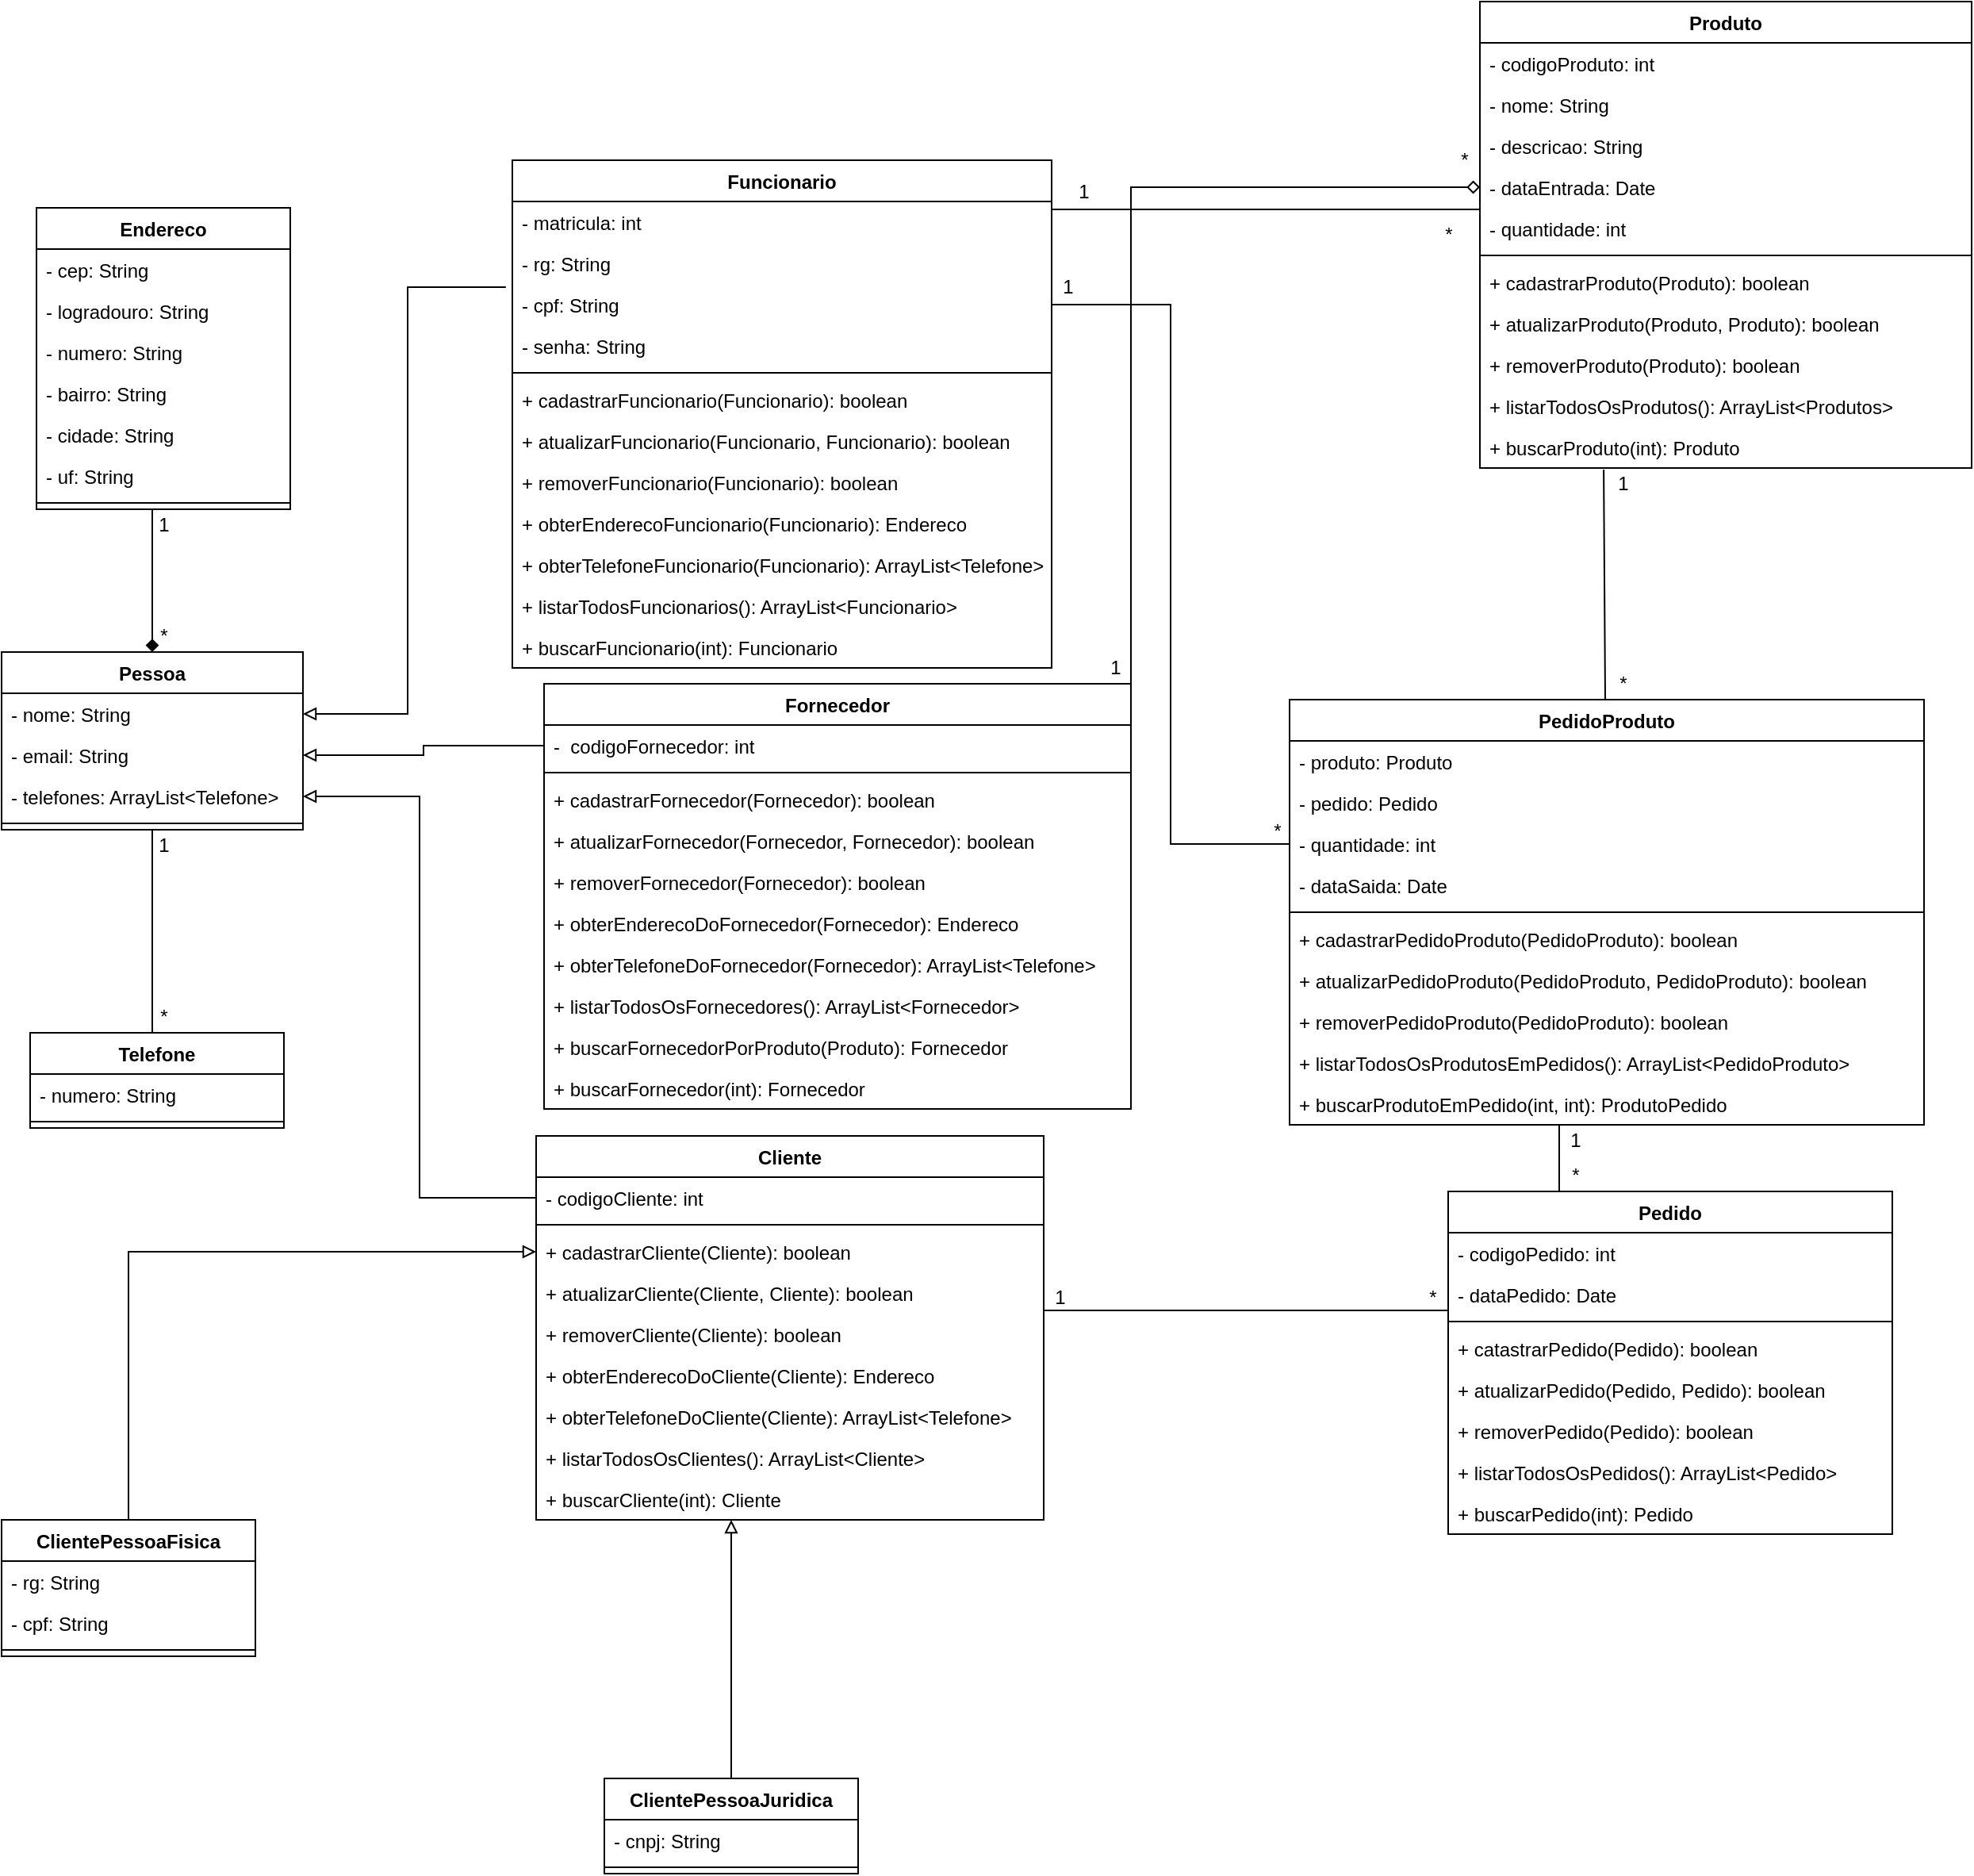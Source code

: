 <mxfile version="13.0.1" type="device"><diagram id="Qy1ExSLmkuZpyOyvGVeQ" name="Page-1"><mxGraphModel dx="868" dy="1651" grid="1" gridSize="10" guides="1" tooltips="1" connect="1" arrows="1" fold="1" page="1" pageScale="1" pageWidth="827" pageHeight="1169" math="0" shadow="0"><root><mxCell id="0"/><mxCell id="1" parent="0"/><mxCell id="1hrSHwKB64v9kqq3bJZX-1" value="Endereco" style="swimlane;fontStyle=1;align=center;verticalAlign=top;childLayout=stackLayout;horizontal=1;startSize=26;horizontalStack=0;resizeParent=1;resizeParentMax=0;resizeLast=0;collapsible=1;marginBottom=0;" vertex="1" parent="1"><mxGeometry x="40" y="40" width="160" height="190" as="geometry"/></mxCell><mxCell id="1hrSHwKB64v9kqq3bJZX-2" value="- cep: String" style="text;strokeColor=none;fillColor=none;align=left;verticalAlign=top;spacingLeft=4;spacingRight=4;overflow=hidden;rotatable=0;points=[[0,0.5],[1,0.5]];portConstraint=eastwest;" vertex="1" parent="1hrSHwKB64v9kqq3bJZX-1"><mxGeometry y="26" width="160" height="26" as="geometry"/></mxCell><mxCell id="1hrSHwKB64v9kqq3bJZX-6" value="- logradouro: String" style="text;strokeColor=none;fillColor=none;align=left;verticalAlign=top;spacingLeft=4;spacingRight=4;overflow=hidden;rotatable=0;points=[[0,0.5],[1,0.5]];portConstraint=eastwest;" vertex="1" parent="1hrSHwKB64v9kqq3bJZX-1"><mxGeometry y="52" width="160" height="26" as="geometry"/></mxCell><mxCell id="1hrSHwKB64v9kqq3bJZX-7" value="- numero: String" style="text;strokeColor=none;fillColor=none;align=left;verticalAlign=top;spacingLeft=4;spacingRight=4;overflow=hidden;rotatable=0;points=[[0,0.5],[1,0.5]];portConstraint=eastwest;" vertex="1" parent="1hrSHwKB64v9kqq3bJZX-1"><mxGeometry y="78" width="160" height="26" as="geometry"/></mxCell><mxCell id="1hrSHwKB64v9kqq3bJZX-8" value="- bairro: String" style="text;strokeColor=none;fillColor=none;align=left;verticalAlign=top;spacingLeft=4;spacingRight=4;overflow=hidden;rotatable=0;points=[[0,0.5],[1,0.5]];portConstraint=eastwest;" vertex="1" parent="1hrSHwKB64v9kqq3bJZX-1"><mxGeometry y="104" width="160" height="26" as="geometry"/></mxCell><mxCell id="1hrSHwKB64v9kqq3bJZX-9" value="- cidade: String" style="text;strokeColor=none;fillColor=none;align=left;verticalAlign=top;spacingLeft=4;spacingRight=4;overflow=hidden;rotatable=0;points=[[0,0.5],[1,0.5]];portConstraint=eastwest;" vertex="1" parent="1hrSHwKB64v9kqq3bJZX-1"><mxGeometry y="130" width="160" height="26" as="geometry"/></mxCell><mxCell id="1hrSHwKB64v9kqq3bJZX-5" value="- uf: String" style="text;strokeColor=none;fillColor=none;align=left;verticalAlign=top;spacingLeft=4;spacingRight=4;overflow=hidden;rotatable=0;points=[[0,0.5],[1,0.5]];portConstraint=eastwest;" vertex="1" parent="1hrSHwKB64v9kqq3bJZX-1"><mxGeometry y="156" width="160" height="26" as="geometry"/></mxCell><mxCell id="1hrSHwKB64v9kqq3bJZX-3" value="" style="line;strokeWidth=1;fillColor=none;align=left;verticalAlign=middle;spacingTop=-1;spacingLeft=3;spacingRight=3;rotatable=0;labelPosition=right;points=[];portConstraint=eastwest;" vertex="1" parent="1hrSHwKB64v9kqq3bJZX-1"><mxGeometry y="182" width="160" height="8" as="geometry"/></mxCell><mxCell id="1hrSHwKB64v9kqq3bJZX-20" style="edgeStyle=orthogonalEdgeStyle;rounded=0;orthogonalLoop=1;jettySize=auto;html=1;exitX=0.5;exitY=0;exitDx=0;exitDy=0;entryX=0.5;entryY=1;entryDx=0;entryDy=0;startArrow=diamond;startFill=1;endArrow=none;endFill=0;" edge="1" parent="1" source="1hrSHwKB64v9kqq3bJZX-10" target="1hrSHwKB64v9kqq3bJZX-1"><mxGeometry relative="1" as="geometry"><mxPoint x="112.96" y="256" as="targetPoint"/><Array as="points"><mxPoint x="113" y="230"/></Array></mxGeometry></mxCell><mxCell id="1hrSHwKB64v9kqq3bJZX-21" style="edgeStyle=orthogonalEdgeStyle;rounded=0;orthogonalLoop=1;jettySize=auto;html=1;exitX=0.5;exitY=0;exitDx=0;exitDy=0;entryX=0.5;entryY=1;entryDx=0;entryDy=0;startArrow=none;startFill=0;endArrow=none;endFill=0;" edge="1" parent="1" source="1hrSHwKB64v9kqq3bJZX-16" target="1hrSHwKB64v9kqq3bJZX-10"><mxGeometry relative="1" as="geometry"><mxPoint x="116.04" y="458.988" as="targetPoint"/><Array as="points"><mxPoint x="113" y="560"/></Array></mxGeometry></mxCell><mxCell id="1hrSHwKB64v9kqq3bJZX-22" value="Funcionario" style="swimlane;fontStyle=1;align=center;verticalAlign=top;childLayout=stackLayout;horizontal=1;startSize=26;horizontalStack=0;resizeParent=1;resizeParentMax=0;resizeLast=0;collapsible=1;marginBottom=0;" vertex="1" parent="1"><mxGeometry x="340" y="10" width="340" height="320" as="geometry"/></mxCell><mxCell id="1hrSHwKB64v9kqq3bJZX-23" value="- matricula: int" style="text;strokeColor=none;fillColor=none;align=left;verticalAlign=top;spacingLeft=4;spacingRight=4;overflow=hidden;rotatable=0;points=[[0,0.5],[1,0.5]];portConstraint=eastwest;" vertex="1" parent="1hrSHwKB64v9kqq3bJZX-22"><mxGeometry y="26" width="340" height="26" as="geometry"/></mxCell><mxCell id="1hrSHwKB64v9kqq3bJZX-28" value="- rg: String" style="text;strokeColor=none;fillColor=none;align=left;verticalAlign=top;spacingLeft=4;spacingRight=4;overflow=hidden;rotatable=0;points=[[0,0.5],[1,0.5]];portConstraint=eastwest;" vertex="1" parent="1hrSHwKB64v9kqq3bJZX-22"><mxGeometry y="52" width="340" height="26" as="geometry"/></mxCell><mxCell id="1hrSHwKB64v9kqq3bJZX-27" value="- cpf: String" style="text;strokeColor=none;fillColor=none;align=left;verticalAlign=top;spacingLeft=4;spacingRight=4;overflow=hidden;rotatable=0;points=[[0,0.5],[1,0.5]];portConstraint=eastwest;" vertex="1" parent="1hrSHwKB64v9kqq3bJZX-22"><mxGeometry y="78" width="340" height="26" as="geometry"/></mxCell><mxCell id="1hrSHwKB64v9kqq3bJZX-26" value="- senha: String" style="text;strokeColor=none;fillColor=none;align=left;verticalAlign=top;spacingLeft=4;spacingRight=4;overflow=hidden;rotatable=0;points=[[0,0.5],[1,0.5]];portConstraint=eastwest;" vertex="1" parent="1hrSHwKB64v9kqq3bJZX-22"><mxGeometry y="104" width="340" height="26" as="geometry"/></mxCell><mxCell id="1hrSHwKB64v9kqq3bJZX-24" value="" style="line;strokeWidth=1;fillColor=none;align=left;verticalAlign=middle;spacingTop=-1;spacingLeft=3;spacingRight=3;rotatable=0;labelPosition=right;points=[];portConstraint=eastwest;" vertex="1" parent="1hrSHwKB64v9kqq3bJZX-22"><mxGeometry y="130" width="340" height="8" as="geometry"/></mxCell><mxCell id="1hrSHwKB64v9kqq3bJZX-25" value="+ cadastrarFuncionario(Funcionario): boolean" style="text;strokeColor=none;fillColor=none;align=left;verticalAlign=top;spacingLeft=4;spacingRight=4;overflow=hidden;rotatable=0;points=[[0,0.5],[1,0.5]];portConstraint=eastwest;" vertex="1" parent="1hrSHwKB64v9kqq3bJZX-22"><mxGeometry y="138" width="340" height="26" as="geometry"/></mxCell><mxCell id="1hrSHwKB64v9kqq3bJZX-83" value="+ atualizarFuncionario(Funcionario, Funcionario): boolean" style="text;strokeColor=none;fillColor=none;align=left;verticalAlign=top;spacingLeft=4;spacingRight=4;overflow=hidden;rotatable=0;points=[[0,0.5],[1,0.5]];portConstraint=eastwest;" vertex="1" parent="1hrSHwKB64v9kqq3bJZX-22"><mxGeometry y="164" width="340" height="26" as="geometry"/></mxCell><mxCell id="1hrSHwKB64v9kqq3bJZX-85" value="+ removerFuncionario(Funcionario): boolean" style="text;strokeColor=none;fillColor=none;align=left;verticalAlign=top;spacingLeft=4;spacingRight=4;overflow=hidden;rotatable=0;points=[[0,0.5],[1,0.5]];portConstraint=eastwest;" vertex="1" parent="1hrSHwKB64v9kqq3bJZX-22"><mxGeometry y="190" width="340" height="26" as="geometry"/></mxCell><mxCell id="1hrSHwKB64v9kqq3bJZX-84" value="+ obterEnderecoFuncionario(Funcionario): Endereco" style="text;strokeColor=none;fillColor=none;align=left;verticalAlign=top;spacingLeft=4;spacingRight=4;overflow=hidden;rotatable=0;points=[[0,0.5],[1,0.5]];portConstraint=eastwest;" vertex="1" parent="1hrSHwKB64v9kqq3bJZX-22"><mxGeometry y="216" width="340" height="26" as="geometry"/></mxCell><mxCell id="1hrSHwKB64v9kqq3bJZX-86" value="+ obterTelefoneFuncionario(Funcionario): ArrayList&lt;Telefone&gt;" style="text;strokeColor=none;fillColor=none;align=left;verticalAlign=top;spacingLeft=4;spacingRight=4;overflow=hidden;rotatable=0;points=[[0,0.5],[1,0.5]];portConstraint=eastwest;" vertex="1" parent="1hrSHwKB64v9kqq3bJZX-22"><mxGeometry y="242" width="340" height="26" as="geometry"/></mxCell><mxCell id="1hrSHwKB64v9kqq3bJZX-87" value="+ listarTodosFuncionarios(): ArrayList&lt;Funcionario&gt;" style="text;strokeColor=none;fillColor=none;align=left;verticalAlign=top;spacingLeft=4;spacingRight=4;overflow=hidden;rotatable=0;points=[[0,0.5],[1,0.5]];portConstraint=eastwest;" vertex="1" parent="1hrSHwKB64v9kqq3bJZX-22"><mxGeometry y="268" width="340" height="26" as="geometry"/></mxCell><mxCell id="1hrSHwKB64v9kqq3bJZX-88" value="+ buscarFuncionario(int): Funcionario" style="text;strokeColor=none;fillColor=none;align=left;verticalAlign=top;spacingLeft=4;spacingRight=4;overflow=hidden;rotatable=0;points=[[0,0.5],[1,0.5]];portConstraint=eastwest;" vertex="1" parent="1hrSHwKB64v9kqq3bJZX-22"><mxGeometry y="294" width="340" height="26" as="geometry"/></mxCell><mxCell id="1hrSHwKB64v9kqq3bJZX-16" value="Telefone" style="swimlane;fontStyle=1;align=center;verticalAlign=top;childLayout=stackLayout;horizontal=1;startSize=26;horizontalStack=0;resizeParent=1;resizeParentMax=0;resizeLast=0;collapsible=1;marginBottom=0;" vertex="1" parent="1"><mxGeometry x="36" y="560" width="160" height="60" as="geometry"/></mxCell><mxCell id="1hrSHwKB64v9kqq3bJZX-17" value="- numero: String" style="text;strokeColor=none;fillColor=none;align=left;verticalAlign=top;spacingLeft=4;spacingRight=4;overflow=hidden;rotatable=0;points=[[0,0.5],[1,0.5]];portConstraint=eastwest;" vertex="1" parent="1hrSHwKB64v9kqq3bJZX-16"><mxGeometry y="26" width="160" height="26" as="geometry"/></mxCell><mxCell id="1hrSHwKB64v9kqq3bJZX-18" value="" style="line;strokeWidth=1;fillColor=none;align=left;verticalAlign=middle;spacingTop=-1;spacingLeft=3;spacingRight=3;rotatable=0;labelPosition=right;points=[];portConstraint=eastwest;" vertex="1" parent="1hrSHwKB64v9kqq3bJZX-16"><mxGeometry y="52" width="160" height="8" as="geometry"/></mxCell><mxCell id="1hrSHwKB64v9kqq3bJZX-10" value="Pessoa" style="swimlane;fontStyle=1;align=center;verticalAlign=top;childLayout=stackLayout;horizontal=1;startSize=26;horizontalStack=0;resizeParent=1;resizeParentMax=0;resizeLast=0;collapsible=1;marginBottom=0;" vertex="1" parent="1"><mxGeometry x="18" y="320" width="190" height="112" as="geometry"/></mxCell><mxCell id="1hrSHwKB64v9kqq3bJZX-15" value="- nome: String" style="text;strokeColor=none;fillColor=none;align=left;verticalAlign=top;spacingLeft=4;spacingRight=4;overflow=hidden;rotatable=0;points=[[0,0.5],[1,0.5]];portConstraint=eastwest;" vertex="1" parent="1hrSHwKB64v9kqq3bJZX-10"><mxGeometry y="26" width="190" height="26" as="geometry"/></mxCell><mxCell id="1hrSHwKB64v9kqq3bJZX-14" value="- email: String" style="text;strokeColor=none;fillColor=none;align=left;verticalAlign=top;spacingLeft=4;spacingRight=4;overflow=hidden;rotatable=0;points=[[0,0.5],[1,0.5]];portConstraint=eastwest;" vertex="1" parent="1hrSHwKB64v9kqq3bJZX-10"><mxGeometry y="52" width="190" height="26" as="geometry"/></mxCell><mxCell id="1hrSHwKB64v9kqq3bJZX-11" value="- telefones: ArrayList&lt;Telefone&gt;" style="text;strokeColor=none;fillColor=none;align=left;verticalAlign=top;spacingLeft=4;spacingRight=4;overflow=hidden;rotatable=0;points=[[0,0.5],[1,0.5]];portConstraint=eastwest;" vertex="1" parent="1hrSHwKB64v9kqq3bJZX-10"><mxGeometry y="78" width="190" height="26" as="geometry"/></mxCell><mxCell id="1hrSHwKB64v9kqq3bJZX-12" value="" style="line;strokeWidth=1;fillColor=none;align=left;verticalAlign=middle;spacingTop=-1;spacingLeft=3;spacingRight=3;rotatable=0;labelPosition=right;points=[];portConstraint=eastwest;" vertex="1" parent="1hrSHwKB64v9kqq3bJZX-10"><mxGeometry y="104" width="190" height="8" as="geometry"/></mxCell><mxCell id="1hrSHwKB64v9kqq3bJZX-49" style="edgeStyle=orthogonalEdgeStyle;rounded=0;orthogonalLoop=1;jettySize=auto;html=1;exitX=0.5;exitY=0;exitDx=0;exitDy=0;entryX=0;entryY=0.5;entryDx=0;entryDy=0;startArrow=none;startFill=0;endArrow=block;endFill=0;" edge="1" parent="1" source="1hrSHwKB64v9kqq3bJZX-37" target="1hrSHwKB64v9kqq3bJZX-36"><mxGeometry relative="1" as="geometry"/></mxCell><mxCell id="1hrSHwKB64v9kqq3bJZX-50" style="edgeStyle=orthogonalEdgeStyle;rounded=0;orthogonalLoop=1;jettySize=auto;html=1;exitX=0.5;exitY=0;exitDx=0;exitDy=0;startArrow=none;startFill=0;endArrow=block;endFill=0;" edge="1" parent="1" source="1hrSHwKB64v9kqq3bJZX-41" target="1hrSHwKB64v9kqq3bJZX-82"><mxGeometry relative="1" as="geometry"><mxPoint x="510" y="620" as="targetPoint"/><Array as="points"><mxPoint x="478" y="970"/><mxPoint x="478" y="970"/></Array></mxGeometry></mxCell><mxCell id="1hrSHwKB64v9kqq3bJZX-46" style="edgeStyle=orthogonalEdgeStyle;rounded=0;orthogonalLoop=1;jettySize=auto;html=1;exitX=1;exitY=0.5;exitDx=0;exitDy=0;startArrow=block;startFill=0;endArrow=none;endFill=0;" edge="1" parent="1" source="1hrSHwKB64v9kqq3bJZX-14" target="1hrSHwKB64v9kqq3bJZX-30"><mxGeometry relative="1" as="geometry"/></mxCell><mxCell id="1hrSHwKB64v9kqq3bJZX-47" style="edgeStyle=orthogonalEdgeStyle;rounded=0;orthogonalLoop=1;jettySize=auto;html=1;exitX=1;exitY=0.5;exitDx=0;exitDy=0;entryX=-0.012;entryY=0.077;entryDx=0;entryDy=0;entryPerimeter=0;startArrow=block;startFill=0;endArrow=none;endFill=0;" edge="1" parent="1" source="1hrSHwKB64v9kqq3bJZX-15" target="1hrSHwKB64v9kqq3bJZX-27"><mxGeometry relative="1" as="geometry"/></mxCell><mxCell id="1hrSHwKB64v9kqq3bJZX-48" style="edgeStyle=orthogonalEdgeStyle;rounded=0;orthogonalLoop=1;jettySize=auto;html=1;exitX=1;exitY=0.5;exitDx=0;exitDy=0;startArrow=block;startFill=0;endArrow=none;endFill=0;" edge="1" parent="1" source="1hrSHwKB64v9kqq3bJZX-11" target="1hrSHwKB64v9kqq3bJZX-34"><mxGeometry relative="1" as="geometry"/></mxCell><mxCell id="1hrSHwKB64v9kqq3bJZX-96" style="edgeStyle=orthogonalEdgeStyle;rounded=0;orthogonalLoop=1;jettySize=auto;html=1;exitX=1;exitY=0;exitDx=0;exitDy=0;entryX=0;entryY=0.5;entryDx=0;entryDy=0;startArrow=none;startFill=0;endArrow=diamond;endFill=0;" edge="1" parent="1" source="1hrSHwKB64v9kqq3bJZX-29" target="1hrSHwKB64v9kqq3bJZX-57"><mxGeometry relative="1" as="geometry"/></mxCell><mxCell id="1hrSHwKB64v9kqq3bJZX-29" value="Fornecedor" style="swimlane;fontStyle=1;align=center;verticalAlign=top;childLayout=stackLayout;horizontal=1;startSize=26;horizontalStack=0;resizeParent=1;resizeParentMax=0;resizeLast=0;collapsible=1;marginBottom=0;" vertex="1" parent="1"><mxGeometry x="360" y="340" width="370" height="268" as="geometry"/></mxCell><mxCell id="1hrSHwKB64v9kqq3bJZX-30" value="-  codigoFornecedor: int" style="text;strokeColor=none;fillColor=none;align=left;verticalAlign=top;spacingLeft=4;spacingRight=4;overflow=hidden;rotatable=0;points=[[0,0.5],[1,0.5]];portConstraint=eastwest;" vertex="1" parent="1hrSHwKB64v9kqq3bJZX-29"><mxGeometry y="26" width="370" height="26" as="geometry"/></mxCell><mxCell id="1hrSHwKB64v9kqq3bJZX-31" value="" style="line;strokeWidth=1;fillColor=none;align=left;verticalAlign=middle;spacingTop=-1;spacingLeft=3;spacingRight=3;rotatable=0;labelPosition=right;points=[];portConstraint=eastwest;" vertex="1" parent="1hrSHwKB64v9kqq3bJZX-29"><mxGeometry y="52" width="370" height="8" as="geometry"/></mxCell><mxCell id="1hrSHwKB64v9kqq3bJZX-32" value="+ cadastrarFornecedor(Fornecedor): boolean" style="text;strokeColor=none;fillColor=none;align=left;verticalAlign=top;spacingLeft=4;spacingRight=4;overflow=hidden;rotatable=0;points=[[0,0.5],[1,0.5]];portConstraint=eastwest;" vertex="1" parent="1hrSHwKB64v9kqq3bJZX-29"><mxGeometry y="60" width="370" height="26" as="geometry"/></mxCell><mxCell id="1hrSHwKB64v9kqq3bJZX-89" value="+ atualizarFornecedor(Fornecedor, Fornecedor): boolean" style="text;strokeColor=none;fillColor=none;align=left;verticalAlign=top;spacingLeft=4;spacingRight=4;overflow=hidden;rotatable=0;points=[[0,0.5],[1,0.5]];portConstraint=eastwest;" vertex="1" parent="1hrSHwKB64v9kqq3bJZX-29"><mxGeometry y="86" width="370" height="26" as="geometry"/></mxCell><mxCell id="1hrSHwKB64v9kqq3bJZX-90" value="+ removerFornecedor(Fornecedor): boolean" style="text;strokeColor=none;fillColor=none;align=left;verticalAlign=top;spacingLeft=4;spacingRight=4;overflow=hidden;rotatable=0;points=[[0,0.5],[1,0.5]];portConstraint=eastwest;" vertex="1" parent="1hrSHwKB64v9kqq3bJZX-29"><mxGeometry y="112" width="370" height="26" as="geometry"/></mxCell><mxCell id="1hrSHwKB64v9kqq3bJZX-91" value="+ obterEnderecoDoFornecedor(Fornecedor): Endereco" style="text;strokeColor=none;fillColor=none;align=left;verticalAlign=top;spacingLeft=4;spacingRight=4;overflow=hidden;rotatable=0;points=[[0,0.5],[1,0.5]];portConstraint=eastwest;" vertex="1" parent="1hrSHwKB64v9kqq3bJZX-29"><mxGeometry y="138" width="370" height="26" as="geometry"/></mxCell><mxCell id="1hrSHwKB64v9kqq3bJZX-92" value="+ obterTelefoneDoFornecedor(Fornecedor): ArrayList&lt;Telefone&gt;" style="text;strokeColor=none;fillColor=none;align=left;verticalAlign=top;spacingLeft=4;spacingRight=4;overflow=hidden;rotatable=0;points=[[0,0.5],[1,0.5]];portConstraint=eastwest;" vertex="1" parent="1hrSHwKB64v9kqq3bJZX-29"><mxGeometry y="164" width="370" height="26" as="geometry"/></mxCell><mxCell id="1hrSHwKB64v9kqq3bJZX-93" value="+ listarTodosOsFornecedores(): ArrayList&lt;Fornecedor&gt;" style="text;strokeColor=none;fillColor=none;align=left;verticalAlign=top;spacingLeft=4;spacingRight=4;overflow=hidden;rotatable=0;points=[[0,0.5],[1,0.5]];portConstraint=eastwest;" vertex="1" parent="1hrSHwKB64v9kqq3bJZX-29"><mxGeometry y="190" width="370" height="26" as="geometry"/></mxCell><mxCell id="1hrSHwKB64v9kqq3bJZX-94" value="+ buscarFornecedorPorProduto(Produto): Fornecedor" style="text;strokeColor=none;fillColor=none;align=left;verticalAlign=top;spacingLeft=4;spacingRight=4;overflow=hidden;rotatable=0;points=[[0,0.5],[1,0.5]];portConstraint=eastwest;" vertex="1" parent="1hrSHwKB64v9kqq3bJZX-29"><mxGeometry y="216" width="370" height="26" as="geometry"/></mxCell><mxCell id="1hrSHwKB64v9kqq3bJZX-95" value="+ buscarFornecedor(int): Fornecedor" style="text;strokeColor=none;fillColor=none;align=left;verticalAlign=top;spacingLeft=4;spacingRight=4;overflow=hidden;rotatable=0;points=[[0,0.5],[1,0.5]];portConstraint=eastwest;" vertex="1" parent="1hrSHwKB64v9kqq3bJZX-29"><mxGeometry y="242" width="370" height="26" as="geometry"/></mxCell><mxCell id="1hrSHwKB64v9kqq3bJZX-72" style="edgeStyle=orthogonalEdgeStyle;rounded=0;orthogonalLoop=1;jettySize=auto;html=1;startArrow=none;startFill=0;endArrow=none;endFill=0;" edge="1" parent="1" target="1hrSHwKB64v9kqq3bJZX-100"><mxGeometry relative="1" as="geometry"><mxPoint x="1000" y="670" as="sourcePoint"/><mxPoint x="1000" y="622.99" as="targetPoint"/><Array as="points"><mxPoint x="1000" y="630"/><mxPoint x="1000" y="630"/></Array></mxGeometry></mxCell><mxCell id="1hrSHwKB64v9kqq3bJZX-71" style="edgeStyle=orthogonalEdgeStyle;rounded=0;orthogonalLoop=1;jettySize=auto;html=1;exitX=1;exitY=0.5;exitDx=0;exitDy=0;startArrow=none;startFill=0;endArrow=none;endFill=0;" edge="1" parent="1" source="1hrSHwKB64v9kqq3bJZX-34" target="1hrSHwKB64v9kqq3bJZX-70"><mxGeometry relative="1" as="geometry"><Array as="points"><mxPoint x="675" y="735"/></Array></mxGeometry></mxCell><mxCell id="1hrSHwKB64v9kqq3bJZX-73" style="edgeStyle=orthogonalEdgeStyle;rounded=0;orthogonalLoop=1;jettySize=auto;html=1;startArrow=none;startFill=0;endArrow=none;endFill=0;entryX=0.255;entryY=1.038;entryDx=0;entryDy=0;entryPerimeter=0;" edge="1" parent="1"><mxGeometry relative="1" as="geometry"><mxPoint x="1029" y="350" as="sourcePoint"/><mxPoint x="1028.05" y="204.988" as="targetPoint"/><Array as="points"><mxPoint x="1028" y="350"/></Array></mxGeometry></mxCell><mxCell id="1hrSHwKB64v9kqq3bJZX-59" value="PedidoProduto" style="swimlane;fontStyle=1;align=center;verticalAlign=top;childLayout=stackLayout;horizontal=1;startSize=26;horizontalStack=0;resizeParent=1;resizeParentMax=0;resizeLast=0;collapsible=1;marginBottom=0;" vertex="1" parent="1"><mxGeometry x="830" y="350" width="400" height="268" as="geometry"/></mxCell><mxCell id="1hrSHwKB64v9kqq3bJZX-60" value="- produto: Produto" style="text;strokeColor=none;fillColor=none;align=left;verticalAlign=top;spacingLeft=4;spacingRight=4;overflow=hidden;rotatable=0;points=[[0,0.5],[1,0.5]];portConstraint=eastwest;" vertex="1" parent="1hrSHwKB64v9kqq3bJZX-59"><mxGeometry y="26" width="400" height="26" as="geometry"/></mxCell><mxCell id="1hrSHwKB64v9kqq3bJZX-64" value="- pedido: Pedido" style="text;strokeColor=none;fillColor=none;align=left;verticalAlign=top;spacingLeft=4;spacingRight=4;overflow=hidden;rotatable=0;points=[[0,0.5],[1,0.5]];portConstraint=eastwest;" vertex="1" parent="1hrSHwKB64v9kqq3bJZX-59"><mxGeometry y="52" width="400" height="26" as="geometry"/></mxCell><mxCell id="1hrSHwKB64v9kqq3bJZX-65" value="- quantidade: int" style="text;strokeColor=none;fillColor=none;align=left;verticalAlign=top;spacingLeft=4;spacingRight=4;overflow=hidden;rotatable=0;points=[[0,0.5],[1,0.5]];portConstraint=eastwest;" vertex="1" parent="1hrSHwKB64v9kqq3bJZX-59"><mxGeometry y="78" width="400" height="26" as="geometry"/></mxCell><mxCell id="1hrSHwKB64v9kqq3bJZX-63" value="- dataSaida: Date" style="text;strokeColor=none;fillColor=none;align=left;verticalAlign=top;spacingLeft=4;spacingRight=4;overflow=hidden;rotatable=0;points=[[0,0.5],[1,0.5]];portConstraint=eastwest;" vertex="1" parent="1hrSHwKB64v9kqq3bJZX-59"><mxGeometry y="104" width="400" height="26" as="geometry"/></mxCell><mxCell id="1hrSHwKB64v9kqq3bJZX-61" value="" style="line;strokeWidth=1;fillColor=none;align=left;verticalAlign=middle;spacingTop=-1;spacingLeft=3;spacingRight=3;rotatable=0;labelPosition=right;points=[];portConstraint=eastwest;" vertex="1" parent="1hrSHwKB64v9kqq3bJZX-59"><mxGeometry y="130" width="400" height="8" as="geometry"/></mxCell><mxCell id="1hrSHwKB64v9kqq3bJZX-62" value="+ cadastrarPedidoProduto(PedidoProduto): boolean" style="text;strokeColor=none;fillColor=none;align=left;verticalAlign=top;spacingLeft=4;spacingRight=4;overflow=hidden;rotatable=0;points=[[0,0.5],[1,0.5]];portConstraint=eastwest;" vertex="1" parent="1hrSHwKB64v9kqq3bJZX-59"><mxGeometry y="138" width="400" height="26" as="geometry"/></mxCell><mxCell id="1hrSHwKB64v9kqq3bJZX-97" value="+ atualizarPedidoProduto(PedidoProduto, PedidoProduto): boolean" style="text;strokeColor=none;fillColor=none;align=left;verticalAlign=top;spacingLeft=4;spacingRight=4;overflow=hidden;rotatable=0;points=[[0,0.5],[1,0.5]];portConstraint=eastwest;" vertex="1" parent="1hrSHwKB64v9kqq3bJZX-59"><mxGeometry y="164" width="400" height="26" as="geometry"/></mxCell><mxCell id="1hrSHwKB64v9kqq3bJZX-98" value="+ removerPedidoProduto(PedidoProduto): boolean" style="text;strokeColor=none;fillColor=none;align=left;verticalAlign=top;spacingLeft=4;spacingRight=4;overflow=hidden;rotatable=0;points=[[0,0.5],[1,0.5]];portConstraint=eastwest;" vertex="1" parent="1hrSHwKB64v9kqq3bJZX-59"><mxGeometry y="190" width="400" height="26" as="geometry"/></mxCell><mxCell id="1hrSHwKB64v9kqq3bJZX-99" value="+ listarTodosOsProdutosEmPedidos(): ArrayList&lt;PedidoProduto&gt;" style="text;strokeColor=none;fillColor=none;align=left;verticalAlign=top;spacingLeft=4;spacingRight=4;overflow=hidden;rotatable=0;points=[[0,0.5],[1,0.5]];portConstraint=eastwest;" vertex="1" parent="1hrSHwKB64v9kqq3bJZX-59"><mxGeometry y="216" width="400" height="26" as="geometry"/></mxCell><mxCell id="1hrSHwKB64v9kqq3bJZX-100" value="+ buscarProdutoEmPedido(int, int): ProdutoPedido" style="text;strokeColor=none;fillColor=none;align=left;verticalAlign=top;spacingLeft=4;spacingRight=4;overflow=hidden;rotatable=0;points=[[0,0.5],[1,0.5]];portConstraint=eastwest;" vertex="1" parent="1hrSHwKB64v9kqq3bJZX-59"><mxGeometry y="242" width="400" height="26" as="geometry"/></mxCell><mxCell id="1hrSHwKB64v9kqq3bJZX-74" style="edgeStyle=orthogonalEdgeStyle;rounded=0;orthogonalLoop=1;jettySize=auto;html=1;exitX=1;exitY=0.5;exitDx=0;exitDy=0;startArrow=none;startFill=0;endArrow=none;endFill=0;" edge="1" parent="1" source="1hrSHwKB64v9kqq3bJZX-27" target="1hrSHwKB64v9kqq3bJZX-65"><mxGeometry relative="1" as="geometry"/></mxCell><mxCell id="1hrSHwKB64v9kqq3bJZX-76" style="edgeStyle=orthogonalEdgeStyle;rounded=0;orthogonalLoop=1;jettySize=auto;html=1;exitX=1;exitY=0.5;exitDx=0;exitDy=0;startArrow=none;startFill=0;endArrow=none;endFill=0;entryX=0;entryY=0.5;entryDx=0;entryDy=0;" edge="1" parent="1" source="1hrSHwKB64v9kqq3bJZX-28" target="1hrSHwKB64v9kqq3bJZX-52"><mxGeometry relative="1" as="geometry"><Array as="points"><mxPoint x="680" y="41"/><mxPoint x="950" y="41"/></Array></mxGeometry></mxCell><mxCell id="1hrSHwKB64v9kqq3bJZX-37" value="ClientePessoaFisica" style="swimlane;fontStyle=1;align=center;verticalAlign=top;childLayout=stackLayout;horizontal=1;startSize=26;horizontalStack=0;resizeParent=1;resizeParentMax=0;resizeLast=0;collapsible=1;marginBottom=0;" vertex="1" parent="1"><mxGeometry x="18" y="867" width="160" height="86" as="geometry"/></mxCell><mxCell id="1hrSHwKB64v9kqq3bJZX-38" value="- rg: String" style="text;strokeColor=none;fillColor=none;align=left;verticalAlign=top;spacingLeft=4;spacingRight=4;overflow=hidden;rotatable=0;points=[[0,0.5],[1,0.5]];portConstraint=eastwest;" vertex="1" parent="1hrSHwKB64v9kqq3bJZX-37"><mxGeometry y="26" width="160" height="26" as="geometry"/></mxCell><mxCell id="1hrSHwKB64v9kqq3bJZX-45" value="- cpf: String" style="text;strokeColor=none;fillColor=none;align=left;verticalAlign=top;spacingLeft=4;spacingRight=4;overflow=hidden;rotatable=0;points=[[0,0.5],[1,0.5]];portConstraint=eastwest;" vertex="1" parent="1hrSHwKB64v9kqq3bJZX-37"><mxGeometry y="52" width="160" height="26" as="geometry"/></mxCell><mxCell id="1hrSHwKB64v9kqq3bJZX-39" value="" style="line;strokeWidth=1;fillColor=none;align=left;verticalAlign=middle;spacingTop=-1;spacingLeft=3;spacingRight=3;rotatable=0;labelPosition=right;points=[];portConstraint=eastwest;" vertex="1" parent="1hrSHwKB64v9kqq3bJZX-37"><mxGeometry y="78" width="160" height="8" as="geometry"/></mxCell><mxCell id="1hrSHwKB64v9kqq3bJZX-33" value="Cliente" style="swimlane;fontStyle=1;align=center;verticalAlign=top;childLayout=stackLayout;horizontal=1;startSize=26;horizontalStack=0;resizeParent=1;resizeParentMax=0;resizeLast=0;collapsible=1;marginBottom=0;" vertex="1" parent="1"><mxGeometry x="355" y="625" width="320" height="242" as="geometry"/></mxCell><mxCell id="1hrSHwKB64v9kqq3bJZX-34" value="- codigoCliente: int" style="text;strokeColor=none;fillColor=none;align=left;verticalAlign=top;spacingLeft=4;spacingRight=4;overflow=hidden;rotatable=0;points=[[0,0.5],[1,0.5]];portConstraint=eastwest;" vertex="1" parent="1hrSHwKB64v9kqq3bJZX-33"><mxGeometry y="26" width="320" height="26" as="geometry"/></mxCell><mxCell id="1hrSHwKB64v9kqq3bJZX-35" value="" style="line;strokeWidth=1;fillColor=none;align=left;verticalAlign=middle;spacingTop=-1;spacingLeft=3;spacingRight=3;rotatable=0;labelPosition=right;points=[];portConstraint=eastwest;" vertex="1" parent="1hrSHwKB64v9kqq3bJZX-33"><mxGeometry y="52" width="320" height="8" as="geometry"/></mxCell><mxCell id="1hrSHwKB64v9kqq3bJZX-36" value="+ cadastrarCliente(Cliente): boolean" style="text;strokeColor=none;fillColor=none;align=left;verticalAlign=top;spacingLeft=4;spacingRight=4;overflow=hidden;rotatable=0;points=[[0,0.5],[1,0.5]];portConstraint=eastwest;" vertex="1" parent="1hrSHwKB64v9kqq3bJZX-33"><mxGeometry y="60" width="320" height="26" as="geometry"/></mxCell><mxCell id="1hrSHwKB64v9kqq3bJZX-77" value="+ atualizarCliente(Cliente, Cliente): boolean" style="text;strokeColor=none;fillColor=none;align=left;verticalAlign=top;spacingLeft=4;spacingRight=4;overflow=hidden;rotatable=0;points=[[0,0.5],[1,0.5]];portConstraint=eastwest;" vertex="1" parent="1hrSHwKB64v9kqq3bJZX-33"><mxGeometry y="86" width="320" height="26" as="geometry"/></mxCell><mxCell id="1hrSHwKB64v9kqq3bJZX-78" value="+ removerCliente(Cliente): boolean" style="text;strokeColor=none;fillColor=none;align=left;verticalAlign=top;spacingLeft=4;spacingRight=4;overflow=hidden;rotatable=0;points=[[0,0.5],[1,0.5]];portConstraint=eastwest;" vertex="1" parent="1hrSHwKB64v9kqq3bJZX-33"><mxGeometry y="112" width="320" height="26" as="geometry"/></mxCell><mxCell id="1hrSHwKB64v9kqq3bJZX-79" value="+ obterEnderecoDoCliente(Cliente): Endereco" style="text;strokeColor=none;fillColor=none;align=left;verticalAlign=top;spacingLeft=4;spacingRight=4;overflow=hidden;rotatable=0;points=[[0,0.5],[1,0.5]];portConstraint=eastwest;" vertex="1" parent="1hrSHwKB64v9kqq3bJZX-33"><mxGeometry y="138" width="320" height="26" as="geometry"/></mxCell><mxCell id="1hrSHwKB64v9kqq3bJZX-80" value="+ obterTelefoneDoCliente(Cliente): ArrayList&lt;Telefone&gt;" style="text;strokeColor=none;fillColor=none;align=left;verticalAlign=top;spacingLeft=4;spacingRight=4;overflow=hidden;rotatable=0;points=[[0,0.5],[1,0.5]];portConstraint=eastwest;" vertex="1" parent="1hrSHwKB64v9kqq3bJZX-33"><mxGeometry y="164" width="320" height="26" as="geometry"/></mxCell><mxCell id="1hrSHwKB64v9kqq3bJZX-81" value="+ listarTodosOsClientes(): ArrayList&lt;Cliente&gt;" style="text;strokeColor=none;fillColor=none;align=left;verticalAlign=top;spacingLeft=4;spacingRight=4;overflow=hidden;rotatable=0;points=[[0,0.5],[1,0.5]];portConstraint=eastwest;" vertex="1" parent="1hrSHwKB64v9kqq3bJZX-33"><mxGeometry y="190" width="320" height="26" as="geometry"/></mxCell><mxCell id="1hrSHwKB64v9kqq3bJZX-82" value="+ buscarCliente(int): Cliente" style="text;strokeColor=none;fillColor=none;align=left;verticalAlign=top;spacingLeft=4;spacingRight=4;overflow=hidden;rotatable=0;points=[[0,0.5],[1,0.5]];portConstraint=eastwest;" vertex="1" parent="1hrSHwKB64v9kqq3bJZX-33"><mxGeometry y="216" width="320" height="26" as="geometry"/></mxCell><mxCell id="1hrSHwKB64v9kqq3bJZX-41" value="ClientePessoaJuridica" style="swimlane;fontStyle=1;align=center;verticalAlign=top;childLayout=stackLayout;horizontal=1;startSize=26;horizontalStack=0;resizeParent=1;resizeParentMax=0;resizeLast=0;collapsible=1;marginBottom=0;" vertex="1" parent="1"><mxGeometry x="398" y="1030" width="160" height="60" as="geometry"/></mxCell><mxCell id="1hrSHwKB64v9kqq3bJZX-42" value="- cnpj: String" style="text;strokeColor=none;fillColor=none;align=left;verticalAlign=top;spacingLeft=4;spacingRight=4;overflow=hidden;rotatable=0;points=[[0,0.5],[1,0.5]];portConstraint=eastwest;" vertex="1" parent="1hrSHwKB64v9kqq3bJZX-41"><mxGeometry y="26" width="160" height="26" as="geometry"/></mxCell><mxCell id="1hrSHwKB64v9kqq3bJZX-43" value="" style="line;strokeWidth=1;fillColor=none;align=left;verticalAlign=middle;spacingTop=-1;spacingLeft=3;spacingRight=3;rotatable=0;labelPosition=right;points=[];portConstraint=eastwest;" vertex="1" parent="1hrSHwKB64v9kqq3bJZX-41"><mxGeometry y="52" width="160" height="8" as="geometry"/></mxCell><mxCell id="1hrSHwKB64v9kqq3bJZX-66" value="Pedido" style="swimlane;fontStyle=1;align=center;verticalAlign=top;childLayout=stackLayout;horizontal=1;startSize=26;horizontalStack=0;resizeParent=1;resizeParentMax=0;resizeLast=0;collapsible=1;marginBottom=0;" vertex="1" parent="1"><mxGeometry x="930" y="660" width="280" height="216" as="geometry"/></mxCell><mxCell id="1hrSHwKB64v9kqq3bJZX-67" value="- codigoPedido: int" style="text;strokeColor=none;fillColor=none;align=left;verticalAlign=top;spacingLeft=4;spacingRight=4;overflow=hidden;rotatable=0;points=[[0,0.5],[1,0.5]];portConstraint=eastwest;" vertex="1" parent="1hrSHwKB64v9kqq3bJZX-66"><mxGeometry y="26" width="280" height="26" as="geometry"/></mxCell><mxCell id="1hrSHwKB64v9kqq3bJZX-70" value="- dataPedido: Date" style="text;strokeColor=none;fillColor=none;align=left;verticalAlign=top;spacingLeft=4;spacingRight=4;overflow=hidden;rotatable=0;points=[[0,0.5],[1,0.5]];portConstraint=eastwest;" vertex="1" parent="1hrSHwKB64v9kqq3bJZX-66"><mxGeometry y="52" width="280" height="26" as="geometry"/></mxCell><mxCell id="1hrSHwKB64v9kqq3bJZX-68" value="" style="line;strokeWidth=1;fillColor=none;align=left;verticalAlign=middle;spacingTop=-1;spacingLeft=3;spacingRight=3;rotatable=0;labelPosition=right;points=[];portConstraint=eastwest;" vertex="1" parent="1hrSHwKB64v9kqq3bJZX-66"><mxGeometry y="78" width="280" height="8" as="geometry"/></mxCell><mxCell id="1hrSHwKB64v9kqq3bJZX-69" value="+ catastrarPedido(Pedido): boolean" style="text;strokeColor=none;fillColor=none;align=left;verticalAlign=top;spacingLeft=4;spacingRight=4;overflow=hidden;rotatable=0;points=[[0,0.5],[1,0.5]];portConstraint=eastwest;" vertex="1" parent="1hrSHwKB64v9kqq3bJZX-66"><mxGeometry y="86" width="280" height="26" as="geometry"/></mxCell><mxCell id="1hrSHwKB64v9kqq3bJZX-105" value="+ atualizarPedido(Pedido, Pedido): boolean" style="text;strokeColor=none;fillColor=none;align=left;verticalAlign=top;spacingLeft=4;spacingRight=4;overflow=hidden;rotatable=0;points=[[0,0.5],[1,0.5]];portConstraint=eastwest;" vertex="1" parent="1hrSHwKB64v9kqq3bJZX-66"><mxGeometry y="112" width="280" height="26" as="geometry"/></mxCell><mxCell id="1hrSHwKB64v9kqq3bJZX-106" value="+ removerPedido(Pedido): boolean" style="text;strokeColor=none;fillColor=none;align=left;verticalAlign=top;spacingLeft=4;spacingRight=4;overflow=hidden;rotatable=0;points=[[0,0.5],[1,0.5]];portConstraint=eastwest;" vertex="1" parent="1hrSHwKB64v9kqq3bJZX-66"><mxGeometry y="138" width="280" height="26" as="geometry"/></mxCell><mxCell id="1hrSHwKB64v9kqq3bJZX-107" value="+ listarTodosOsPedidos(): ArrayList&lt;Pedido&gt;" style="text;strokeColor=none;fillColor=none;align=left;verticalAlign=top;spacingLeft=4;spacingRight=4;overflow=hidden;rotatable=0;points=[[0,0.5],[1,0.5]];portConstraint=eastwest;" vertex="1" parent="1hrSHwKB64v9kqq3bJZX-66"><mxGeometry y="164" width="280" height="26" as="geometry"/></mxCell><mxCell id="1hrSHwKB64v9kqq3bJZX-108" value="+ buscarPedido(int): Pedido" style="text;strokeColor=none;fillColor=none;align=left;verticalAlign=top;spacingLeft=4;spacingRight=4;overflow=hidden;rotatable=0;points=[[0,0.5],[1,0.5]];portConstraint=eastwest;" vertex="1" parent="1hrSHwKB64v9kqq3bJZX-66"><mxGeometry y="190" width="280" height="26" as="geometry"/></mxCell><mxCell id="1hrSHwKB64v9kqq3bJZX-51" value="Produto" style="swimlane;fontStyle=1;align=center;verticalAlign=top;childLayout=stackLayout;horizontal=1;startSize=26;horizontalStack=0;resizeParent=1;resizeParentMax=0;resizeLast=0;collapsible=1;marginBottom=0;" vertex="1" parent="1"><mxGeometry x="950" y="-90" width="310" height="294" as="geometry"/></mxCell><mxCell id="1hrSHwKB64v9kqq3bJZX-55" value="- codigoProduto: int" style="text;strokeColor=none;fillColor=none;align=left;verticalAlign=top;spacingLeft=4;spacingRight=4;overflow=hidden;rotatable=0;points=[[0,0.5],[1,0.5]];portConstraint=eastwest;" vertex="1" parent="1hrSHwKB64v9kqq3bJZX-51"><mxGeometry y="26" width="310" height="26" as="geometry"/></mxCell><mxCell id="1hrSHwKB64v9kqq3bJZX-58" value="- nome: String" style="text;strokeColor=none;fillColor=none;align=left;verticalAlign=top;spacingLeft=4;spacingRight=4;overflow=hidden;rotatable=0;points=[[0,0.5],[1,0.5]];portConstraint=eastwest;" vertex="1" parent="1hrSHwKB64v9kqq3bJZX-51"><mxGeometry y="52" width="310" height="26" as="geometry"/></mxCell><mxCell id="1hrSHwKB64v9kqq3bJZX-56" value="- descricao: String" style="text;strokeColor=none;fillColor=none;align=left;verticalAlign=top;spacingLeft=4;spacingRight=4;overflow=hidden;rotatable=0;points=[[0,0.5],[1,0.5]];portConstraint=eastwest;" vertex="1" parent="1hrSHwKB64v9kqq3bJZX-51"><mxGeometry y="78" width="310" height="26" as="geometry"/></mxCell><mxCell id="1hrSHwKB64v9kqq3bJZX-57" value="- dataEntrada: Date" style="text;strokeColor=none;fillColor=none;align=left;verticalAlign=top;spacingLeft=4;spacingRight=4;overflow=hidden;rotatable=0;points=[[0,0.5],[1,0.5]];portConstraint=eastwest;" vertex="1" parent="1hrSHwKB64v9kqq3bJZX-51"><mxGeometry y="104" width="310" height="26" as="geometry"/></mxCell><mxCell id="1hrSHwKB64v9kqq3bJZX-52" value="- quantidade: int" style="text;strokeColor=none;fillColor=none;align=left;verticalAlign=top;spacingLeft=4;spacingRight=4;overflow=hidden;rotatable=0;points=[[0,0.5],[1,0.5]];portConstraint=eastwest;" vertex="1" parent="1hrSHwKB64v9kqq3bJZX-51"><mxGeometry y="130" width="310" height="26" as="geometry"/></mxCell><mxCell id="1hrSHwKB64v9kqq3bJZX-53" value="" style="line;strokeWidth=1;fillColor=none;align=left;verticalAlign=middle;spacingTop=-1;spacingLeft=3;spacingRight=3;rotatable=0;labelPosition=right;points=[];portConstraint=eastwest;" vertex="1" parent="1hrSHwKB64v9kqq3bJZX-51"><mxGeometry y="156" width="310" height="8" as="geometry"/></mxCell><mxCell id="1hrSHwKB64v9kqq3bJZX-54" value="+ cadastrarProduto(Produto): boolean" style="text;strokeColor=none;fillColor=none;align=left;verticalAlign=top;spacingLeft=4;spacingRight=4;overflow=hidden;rotatable=0;points=[[0,0.5],[1,0.5]];portConstraint=eastwest;" vertex="1" parent="1hrSHwKB64v9kqq3bJZX-51"><mxGeometry y="164" width="310" height="26" as="geometry"/></mxCell><mxCell id="1hrSHwKB64v9kqq3bJZX-101" value="+ atualizarProduto(Produto, Produto): boolean" style="text;strokeColor=none;fillColor=none;align=left;verticalAlign=top;spacingLeft=4;spacingRight=4;overflow=hidden;rotatable=0;points=[[0,0.5],[1,0.5]];portConstraint=eastwest;" vertex="1" parent="1hrSHwKB64v9kqq3bJZX-51"><mxGeometry y="190" width="310" height="26" as="geometry"/></mxCell><mxCell id="1hrSHwKB64v9kqq3bJZX-102" value="+ removerProduto(Produto): boolean" style="text;strokeColor=none;fillColor=none;align=left;verticalAlign=top;spacingLeft=4;spacingRight=4;overflow=hidden;rotatable=0;points=[[0,0.5],[1,0.5]];portConstraint=eastwest;" vertex="1" parent="1hrSHwKB64v9kqq3bJZX-51"><mxGeometry y="216" width="310" height="26" as="geometry"/></mxCell><mxCell id="1hrSHwKB64v9kqq3bJZX-103" value="+ listarTodosOsProdutos(): ArrayList&lt;Produtos&gt;" style="text;strokeColor=none;fillColor=none;align=left;verticalAlign=top;spacingLeft=4;spacingRight=4;overflow=hidden;rotatable=0;points=[[0,0.5],[1,0.5]];portConstraint=eastwest;" vertex="1" parent="1hrSHwKB64v9kqq3bJZX-51"><mxGeometry y="242" width="310" height="26" as="geometry"/></mxCell><mxCell id="1hrSHwKB64v9kqq3bJZX-104" value="+ buscarProduto(int): Produto" style="text;strokeColor=none;fillColor=none;align=left;verticalAlign=top;spacingLeft=4;spacingRight=4;overflow=hidden;rotatable=0;points=[[0,0.5],[1,0.5]];portConstraint=eastwest;" vertex="1" parent="1hrSHwKB64v9kqq3bJZX-51"><mxGeometry y="268" width="310" height="26" as="geometry"/></mxCell><mxCell id="1hrSHwKB64v9kqq3bJZX-109" value="1" style="text;html=1;align=center;verticalAlign=middle;resizable=0;points=[];autosize=1;" vertex="1" parent="1"><mxGeometry x="110" y="432" width="20" height="20" as="geometry"/></mxCell><mxCell id="1hrSHwKB64v9kqq3bJZX-110" value="*" style="text;html=1;align=center;verticalAlign=middle;resizable=0;points=[];autosize=1;" vertex="1" parent="1"><mxGeometry x="110" y="540" width="20" height="20" as="geometry"/></mxCell><mxCell id="1hrSHwKB64v9kqq3bJZX-111" value="1" style="text;html=1;align=center;verticalAlign=middle;resizable=0;points=[];autosize=1;" vertex="1" parent="1"><mxGeometry x="675" y="717" width="20" height="20" as="geometry"/></mxCell><mxCell id="1hrSHwKB64v9kqq3bJZX-112" value="*" style="text;html=1;align=center;verticalAlign=middle;resizable=0;points=[];autosize=1;" vertex="1" parent="1"><mxGeometry x="910" y="717" width="20" height="20" as="geometry"/></mxCell><mxCell id="1hrSHwKB64v9kqq3bJZX-113" value="1" style="text;html=1;align=center;verticalAlign=middle;resizable=0;points=[];autosize=1;" vertex="1" parent="1"><mxGeometry x="1000" y="618" width="20" height="20" as="geometry"/></mxCell><mxCell id="1hrSHwKB64v9kqq3bJZX-114" value="*" style="text;html=1;align=center;verticalAlign=middle;resizable=0;points=[];autosize=1;" vertex="1" parent="1"><mxGeometry x="1000" y="640" width="20" height="20" as="geometry"/></mxCell><mxCell id="1hrSHwKB64v9kqq3bJZX-116" value="1" style="text;html=1;align=center;verticalAlign=middle;resizable=0;points=[];autosize=1;" vertex="1" parent="1"><mxGeometry x="1030" y="204" width="20" height="20" as="geometry"/></mxCell><mxCell id="1hrSHwKB64v9kqq3bJZX-117" value="*" style="text;html=1;align=center;verticalAlign=middle;resizable=0;points=[];autosize=1;" vertex="1" parent="1"><mxGeometry x="1030" y="330" width="20" height="20" as="geometry"/></mxCell><mxCell id="1hrSHwKB64v9kqq3bJZX-118" value="1" style="text;html=1;align=center;verticalAlign=middle;resizable=0;points=[];autosize=1;" vertex="1" parent="1"><mxGeometry x="680" y="80" width="20" height="20" as="geometry"/></mxCell><mxCell id="1hrSHwKB64v9kqq3bJZX-119" value="*" style="text;html=1;align=center;verticalAlign=middle;resizable=0;points=[];autosize=1;" vertex="1" parent="1"><mxGeometry x="812" y="423" width="20" height="20" as="geometry"/></mxCell><mxCell id="1hrSHwKB64v9kqq3bJZX-120" value="1" style="text;html=1;align=center;verticalAlign=middle;resizable=0;points=[];autosize=1;" vertex="1" parent="1"><mxGeometry x="690" y="20" width="20" height="20" as="geometry"/></mxCell><mxCell id="1hrSHwKB64v9kqq3bJZX-121" value="*" style="text;html=1;align=center;verticalAlign=middle;resizable=0;points=[];autosize=1;" vertex="1" parent="1"><mxGeometry x="920" y="47" width="20" height="20" as="geometry"/></mxCell><mxCell id="1hrSHwKB64v9kqq3bJZX-122" value="1" style="text;html=1;align=center;verticalAlign=middle;resizable=0;points=[];autosize=1;" vertex="1" parent="1"><mxGeometry x="710" y="320" width="20" height="20" as="geometry"/></mxCell><mxCell id="1hrSHwKB64v9kqq3bJZX-123" value="*" style="text;html=1;align=center;verticalAlign=middle;resizable=0;points=[];autosize=1;" vertex="1" parent="1"><mxGeometry x="930" width="20" height="20" as="geometry"/></mxCell><mxCell id="1hrSHwKB64v9kqq3bJZX-124" value="*" style="text;html=1;align=center;verticalAlign=middle;resizable=0;points=[];autosize=1;" vertex="1" parent="1"><mxGeometry x="110" y="300" width="20" height="20" as="geometry"/></mxCell><mxCell id="1hrSHwKB64v9kqq3bJZX-125" value="1" style="text;html=1;align=center;verticalAlign=middle;resizable=0;points=[];autosize=1;" vertex="1" parent="1"><mxGeometry x="110" y="230" width="20" height="20" as="geometry"/></mxCell></root></mxGraphModel></diagram></mxfile>